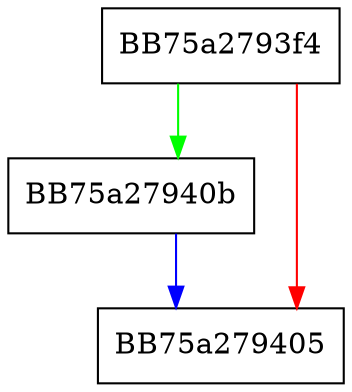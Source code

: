 digraph _Tidy {
  node [shape="box"];
  graph [splines=ortho];
  BB75a2793f4 -> BB75a27940b [color="green"];
  BB75a2793f4 -> BB75a279405 [color="red"];
  BB75a27940b -> BB75a279405 [color="blue"];
}